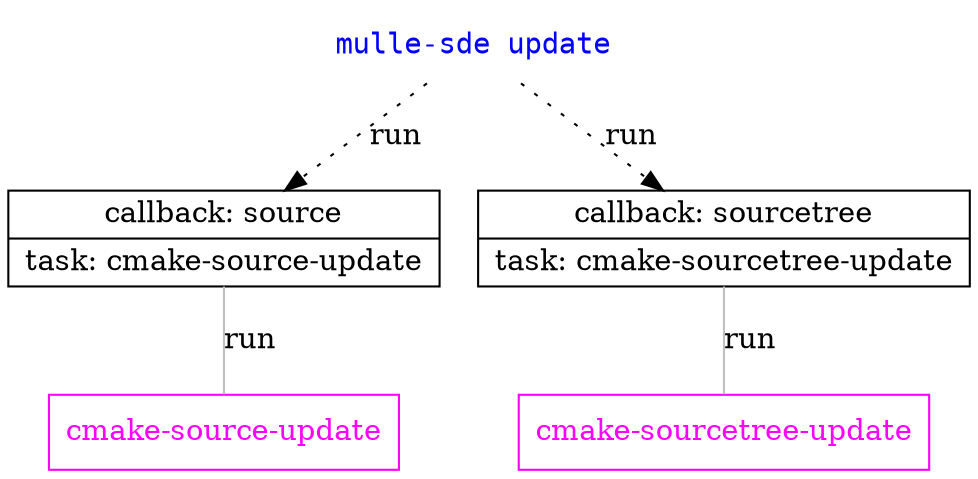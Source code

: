 digraph G {
    graph [rankdir = TD];

    node[shape=record];
    edge[ arrowhead="none", color="gray", label="run"]

    { rank = same;  "cmake-sourcetree-update", "cmake-source-update" };
    { rank = same;  "source-callback", "sourcetree-callback" };
    { rank = last;  "mulle-sde update" };

    "source-callback"        [ label="{ callback: source| task: cmake-source-update}"];
    "sourcetree-callback"    [ label="{ callback: sourcetree| task: cmake-sourcetree-update}"];

    "cmake-source-update" [ color="magenta", fontcolor="magenta" ]
    "cmake-sourcetree-update" [ color="magenta", fontcolor="magenta" ]

    "source-callback"      ->  "cmake-source-update"
    "sourcetree-callback"  ->  "cmake-sourcetree-update"

    "mulle-sde update"  [ shape="none", fontname="monospace", fontcolor="blue"]

    edge[ arrowhead="", style="dotted", color="black" ]

    "mulle-sde update"  -> "source-callback"
    "mulle-sde update"  -> "sourcetree-callback"
}
